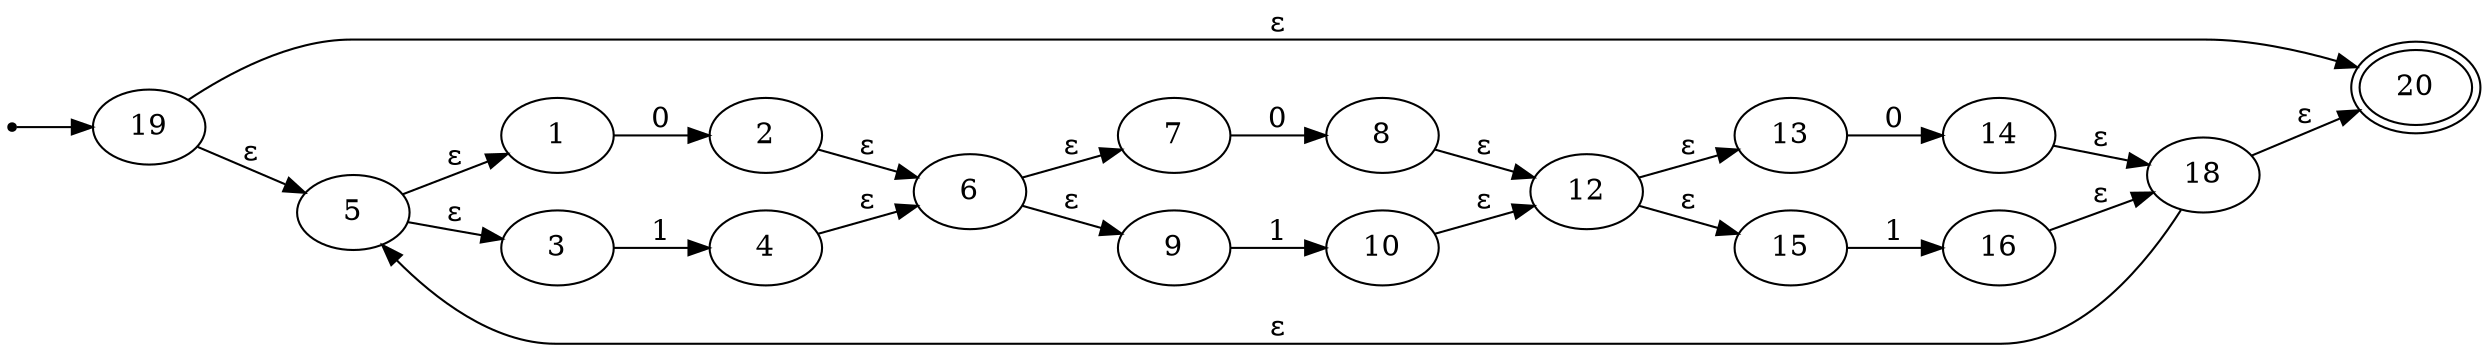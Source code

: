 digraph NFA {
rankdir=LR;
start [shape=point];
start -> "19" [label=""];
"19" [label="19"];
"20" [label="20" peripheries=2];
"5" [label="5"];
"6" [label="6"];
"1" [label="1"];
"2" [label="2"];
"3" [label="3"];
"4" [label="4"];
"12" [label="12"];
"7" [label="7"];
"8" [label="8"];
"9" [label="9"];
"10" [label="10"];
"18" [label="18"];
"13" [label="13"];
"14" [label="14"];
"15" [label="15"];
"16" [label="16"];
"8" -> "12" [label="ε"];
"15" -> "16" [label="1"];
"19" -> "5" [label="ε"];
"19" -> "20" [label="ε"];
"3" -> "4" [label="1"];
"5" -> "1" [label="ε"];
"5" -> "3" [label="ε"];
"2" -> "6" [label="ε"];
"16" -> "18" [label="ε"];
"6" -> "7" [label="ε"];
"6" -> "9" [label="ε"];
"7" -> "8" [label="0"];
"10" -> "12" [label="ε"];
"4" -> "6" [label="ε"];
"13" -> "14" [label="0"];
"18" -> "20" [label="ε"];
"18" -> "5" [label="ε"];
"14" -> "18" [label="ε"];
"1" -> "2" [label="0"];
"12" -> "13" [label="ε"];
"12" -> "15" [label="ε"];
"9" -> "10" [label="1"];
}
